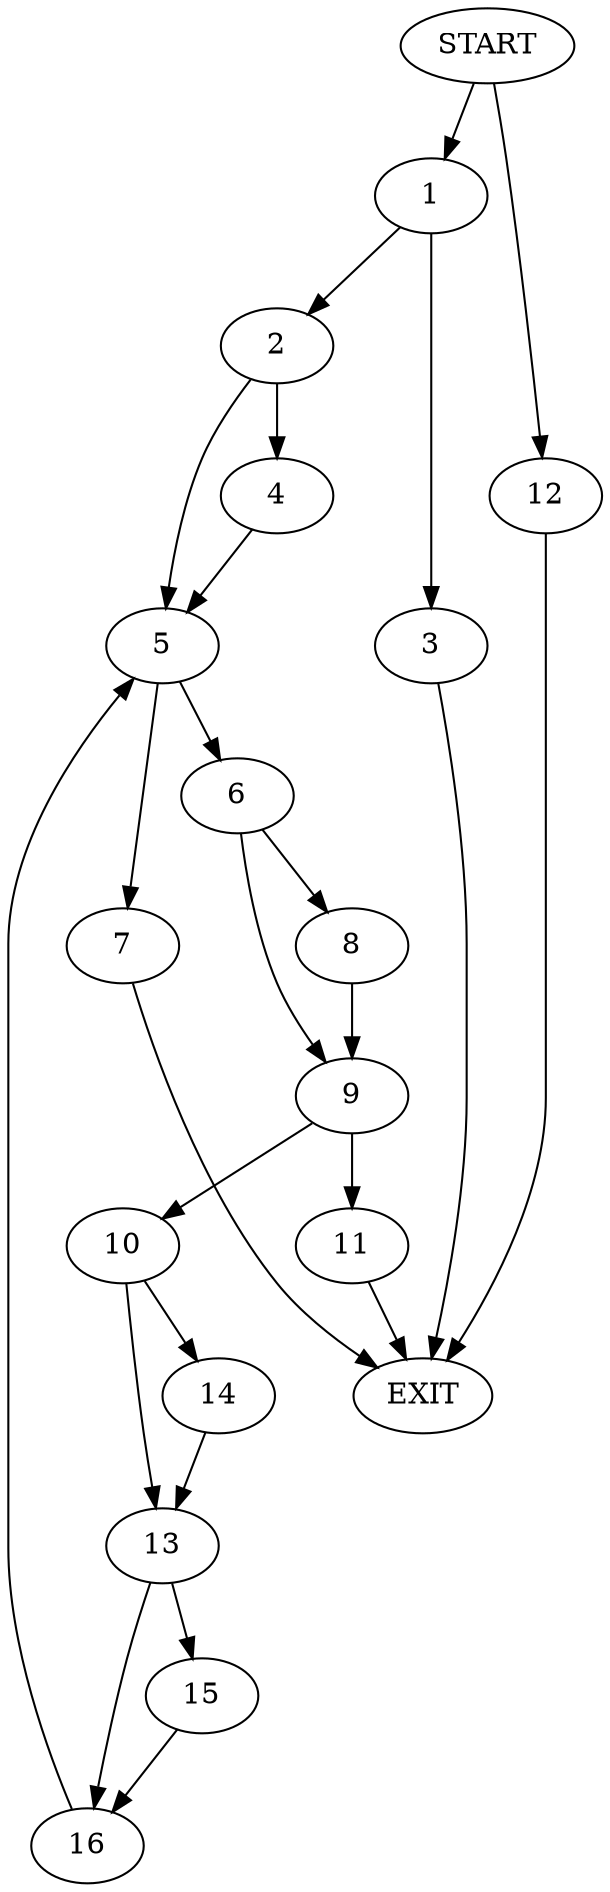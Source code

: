 digraph {
0 [label="START"]
17 [label="EXIT"]
0 -> 1
1 -> 2
1 -> 3
2 -> 4
2 -> 5
3 -> 17
4 -> 5
5 -> 6
5 -> 7
6 -> 8
6 -> 9
7 -> 17
9 -> 10
9 -> 11
8 -> 9
0 -> 12
12 -> 17
11 -> 17
10 -> 13
10 -> 14
13 -> 15
13 -> 16
14 -> 13
15 -> 16
16 -> 5
}
